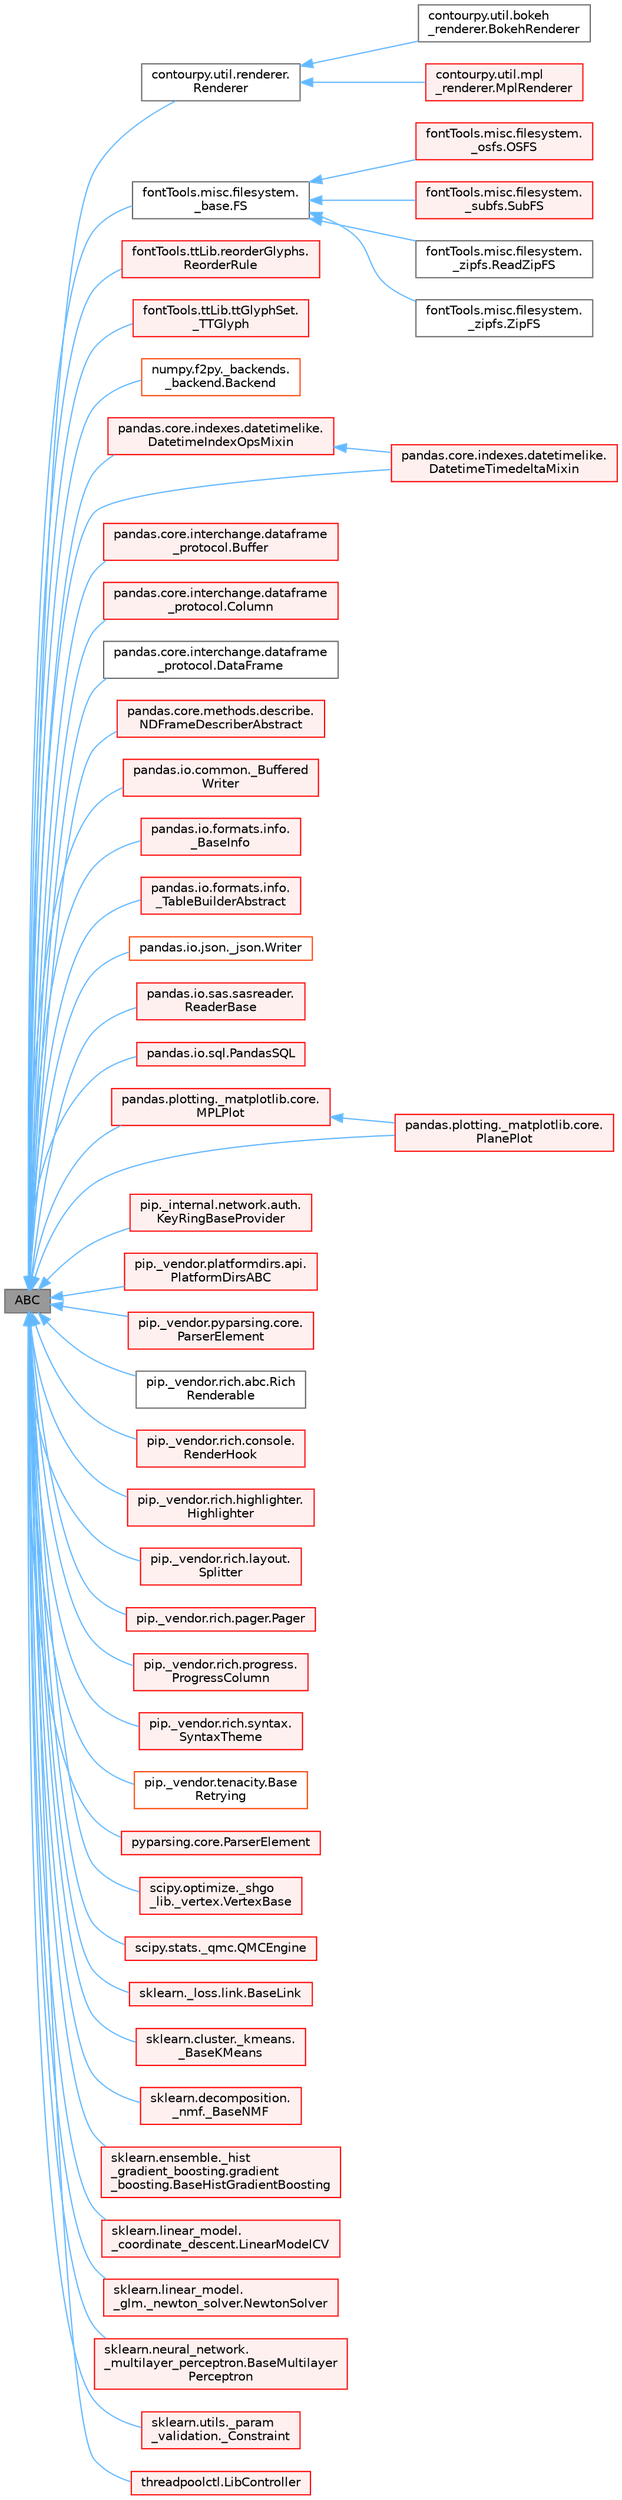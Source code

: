 digraph "ABC"
{
 // LATEX_PDF_SIZE
  bgcolor="transparent";
  edge [fontname=Helvetica,fontsize=10,labelfontname=Helvetica,labelfontsize=10];
  node [fontname=Helvetica,fontsize=10,shape=box,height=0.2,width=0.4];
  rankdir="LR";
  Node1 [id="Node000001",label="ABC",height=0.2,width=0.4,color="gray40", fillcolor="grey60", style="filled", fontcolor="black",tooltip=" "];
  Node1 -> Node2 [id="edge1_Node000001_Node000002",dir="back",color="steelblue1",style="solid",tooltip=" "];
  Node2 [id="Node000002",label="contourpy.util.renderer.\lRenderer",height=0.2,width=0.4,color="gray40", fillcolor="white", style="filled",URL="$d6/d14/classcontourpy_1_1util_1_1renderer_1_1Renderer.html",tooltip=" "];
  Node2 -> Node3 [id="edge2_Node000002_Node000003",dir="back",color="steelblue1",style="solid",tooltip=" "];
  Node3 [id="Node000003",label="contourpy.util.bokeh\l_renderer.BokehRenderer",height=0.2,width=0.4,color="gray40", fillcolor="white", style="filled",URL="$df/d4c/classcontourpy_1_1util_1_1bokeh__renderer_1_1BokehRenderer.html",tooltip=" "];
  Node2 -> Node4 [id="edge3_Node000002_Node000004",dir="back",color="steelblue1",style="solid",tooltip=" "];
  Node4 [id="Node000004",label="contourpy.util.mpl\l_renderer.MplRenderer",height=0.2,width=0.4,color="red", fillcolor="#FFF0F0", style="filled",URL="$d9/d0c/classcontourpy_1_1util_1_1mpl__renderer_1_1MplRenderer.html",tooltip=" "];
  Node1 -> Node7 [id="edge4_Node000001_Node000007",dir="back",color="steelblue1",style="solid",tooltip=" "];
  Node7 [id="Node000007",label="fontTools.misc.filesystem.\l_base.FS",height=0.2,width=0.4,color="gray40", fillcolor="white", style="filled",URL="$d9/d00/classfontTools_1_1misc_1_1filesystem_1_1__base_1_1FS.html",tooltip=" "];
  Node7 -> Node8 [id="edge5_Node000007_Node000008",dir="back",color="steelblue1",style="solid",tooltip=" "];
  Node8 [id="Node000008",label="fontTools.misc.filesystem.\l_osfs.OSFS",height=0.2,width=0.4,color="red", fillcolor="#FFF0F0", style="filled",URL="$de/d2a/classfontTools_1_1misc_1_1filesystem_1_1__osfs_1_1OSFS.html",tooltip=" "];
  Node7 -> Node11 [id="edge6_Node000007_Node000011",dir="back",color="steelblue1",style="solid",tooltip=" "];
  Node11 [id="Node000011",label="fontTools.misc.filesystem.\l_subfs.SubFS",height=0.2,width=0.4,color="red", fillcolor="#FFF0F0", style="filled",URL="$d4/d20/classfontTools_1_1misc_1_1filesystem_1_1__subfs_1_1SubFS.html",tooltip=" "];
  Node7 -> Node13 [id="edge7_Node000007_Node000013",dir="back",color="steelblue1",style="solid",tooltip=" "];
  Node13 [id="Node000013",label="fontTools.misc.filesystem.\l_zipfs.ReadZipFS",height=0.2,width=0.4,color="gray40", fillcolor="white", style="filled",URL="$d8/dbe/classfontTools_1_1misc_1_1filesystem_1_1__zipfs_1_1ReadZipFS.html",tooltip=" "];
  Node7 -> Node14 [id="edge8_Node000007_Node000014",dir="back",color="steelblue1",style="solid",tooltip=" "];
  Node14 [id="Node000014",label="fontTools.misc.filesystem.\l_zipfs.ZipFS",height=0.2,width=0.4,color="gray40", fillcolor="white", style="filled",URL="$d9/d3b/classfontTools_1_1misc_1_1filesystem_1_1__zipfs_1_1ZipFS.html",tooltip=" "];
  Node1 -> Node15 [id="edge9_Node000001_Node000015",dir="back",color="steelblue1",style="solid",tooltip=" "];
  Node15 [id="Node000015",label="fontTools.ttLib.reorderGlyphs.\lReorderRule",height=0.2,width=0.4,color="red", fillcolor="#FFF0F0", style="filled",URL="$db/d1e/classfontTools_1_1ttLib_1_1reorderGlyphs_1_1ReorderRule.html",tooltip=" "];
  Node1 -> Node18 [id="edge10_Node000001_Node000018",dir="back",color="steelblue1",style="solid",tooltip=" "];
  Node18 [id="Node000018",label="fontTools.ttLib.ttGlyphSet.\l_TTGlyph",height=0.2,width=0.4,color="red", fillcolor="#FFF0F0", style="filled",URL="$d3/d5f/classfontTools_1_1ttLib_1_1ttGlyphSet_1_1__TTGlyph.html",tooltip=" "];
  Node1 -> Node22 [id="edge11_Node000001_Node000022",dir="back",color="steelblue1",style="solid",tooltip=" "];
  Node22 [id="Node000022",label="numpy.f2py._backends.\l_backend.Backend",height=0.2,width=0.4,color="orangered", fillcolor="white", style="filled",URL="$d6/dd7/classnumpy_1_1f2py_1_1__backends_1_1__backend_1_1Backend.html",tooltip=" "];
  Node1 -> Node25 [id="edge12_Node000001_Node000025",dir="back",color="steelblue1",style="solid",tooltip=" "];
  Node25 [id="Node000025",label="pandas.core.indexes.datetimelike.\lDatetimeIndexOpsMixin",height=0.2,width=0.4,color="red", fillcolor="#FFF0F0", style="filled",URL="$d1/d7f/classpandas_1_1core_1_1indexes_1_1datetimelike_1_1DatetimeIndexOpsMixin.html",tooltip=" "];
  Node25 -> Node26 [id="edge13_Node000025_Node000026",dir="back",color="steelblue1",style="solid",tooltip=" "];
  Node26 [id="Node000026",label="pandas.core.indexes.datetimelike.\lDatetimeTimedeltaMixin",height=0.2,width=0.4,color="red", fillcolor="#FFF0F0", style="filled",URL="$d6/de2/classpandas_1_1core_1_1indexes_1_1datetimelike_1_1DatetimeTimedeltaMixin.html",tooltip=" "];
  Node1 -> Node26 [id="edge14_Node000001_Node000026",dir="back",color="steelblue1",style="solid",tooltip=" "];
  Node1 -> Node30 [id="edge15_Node000001_Node000030",dir="back",color="steelblue1",style="solid",tooltip=" "];
  Node30 [id="Node000030",label="pandas.core.interchange.dataframe\l_protocol.Buffer",height=0.2,width=0.4,color="red", fillcolor="#FFF0F0", style="filled",URL="$d0/d51/classpandas_1_1core_1_1interchange_1_1dataframe__protocol_1_1Buffer.html",tooltip=" "];
  Node1 -> Node33 [id="edge16_Node000001_Node000033",dir="back",color="steelblue1",style="solid",tooltip=" "];
  Node33 [id="Node000033",label="pandas.core.interchange.dataframe\l_protocol.Column",height=0.2,width=0.4,color="red", fillcolor="#FFF0F0", style="filled",URL="$d3/d08/classpandas_1_1core_1_1interchange_1_1dataframe__protocol_1_1Column.html",tooltip=" "];
  Node1 -> Node35 [id="edge17_Node000001_Node000035",dir="back",color="steelblue1",style="solid",tooltip=" "];
  Node35 [id="Node000035",label="pandas.core.interchange.dataframe\l_protocol.DataFrame",height=0.2,width=0.4,color="gray40", fillcolor="white", style="filled",URL="$d0/d4a/classpandas_1_1core_1_1interchange_1_1dataframe__protocol_1_1DataFrame.html",tooltip=" "];
  Node1 -> Node36 [id="edge18_Node000001_Node000036",dir="back",color="steelblue1",style="solid",tooltip=" "];
  Node36 [id="Node000036",label="pandas.core.methods.describe.\lNDFrameDescriberAbstract",height=0.2,width=0.4,color="red", fillcolor="#FFF0F0", style="filled",URL="$dc/d98/classpandas_1_1core_1_1methods_1_1describe_1_1NDFrameDescriberAbstract.html",tooltip=" "];
  Node1 -> Node39 [id="edge19_Node000001_Node000039",dir="back",color="steelblue1",style="solid",tooltip=" "];
  Node39 [id="Node000039",label="pandas.io.common._Buffered\lWriter",height=0.2,width=0.4,color="red", fillcolor="#FFF0F0", style="filled",URL="$d4/df2/classpandas_1_1io_1_1common_1_1__BufferedWriter.html",tooltip=" "];
  Node1 -> Node42 [id="edge20_Node000001_Node000042",dir="back",color="steelblue1",style="solid",tooltip=" "];
  Node42 [id="Node000042",label="pandas.io.formats.info.\l_BaseInfo",height=0.2,width=0.4,color="red", fillcolor="#FFF0F0", style="filled",URL="$d7/dca/classpandas_1_1io_1_1formats_1_1info_1_1__BaseInfo.html",tooltip=" "];
  Node1 -> Node45 [id="edge21_Node000001_Node000045",dir="back",color="steelblue1",style="solid",tooltip=" "];
  Node45 [id="Node000045",label="pandas.io.formats.info.\l_TableBuilderAbstract",height=0.2,width=0.4,color="red", fillcolor="#FFF0F0", style="filled",URL="$d4/d38/classpandas_1_1io_1_1formats_1_1info_1_1__TableBuilderAbstract.html",tooltip=" "];
  Node1 -> Node53 [id="edge22_Node000001_Node000053",dir="back",color="steelblue1",style="solid",tooltip=" "];
  Node53 [id="Node000053",label="pandas.io.json._json.Writer",height=0.2,width=0.4,color="orangered", fillcolor="white", style="filled",URL="$df/d3b/classpandas_1_1io_1_1json_1_1__json_1_1Writer.html",tooltip=" "];
  Node1 -> Node57 [id="edge23_Node000001_Node000057",dir="back",color="steelblue1",style="solid",tooltip=" "];
  Node57 [id="Node000057",label="pandas.io.sas.sasreader.\lReaderBase",height=0.2,width=0.4,color="red", fillcolor="#FFF0F0", style="filled",URL="$d9/db2/classpandas_1_1io_1_1sas_1_1sasreader_1_1ReaderBase.html",tooltip=" "];
  Node1 -> Node60 [id="edge24_Node000001_Node000060",dir="back",color="steelblue1",style="solid",tooltip=" "];
  Node60 [id="Node000060",label="pandas.io.sql.PandasSQL",height=0.2,width=0.4,color="red", fillcolor="#FFF0F0", style="filled",URL="$d9/da2/classpandas_1_1io_1_1sql_1_1PandasSQL.html",tooltip=" "];
  Node1 -> Node64 [id="edge25_Node000001_Node000064",dir="back",color="steelblue1",style="solid",tooltip=" "];
  Node64 [id="Node000064",label="pandas.plotting._matplotlib.core.\lMPLPlot",height=0.2,width=0.4,color="red", fillcolor="#FFF0F0", style="filled",URL="$d9/de5/classpandas_1_1plotting_1_1__matplotlib_1_1core_1_1MPLPlot.html",tooltip=" "];
  Node64 -> Node73 [id="edge26_Node000064_Node000073",dir="back",color="steelblue1",style="solid",tooltip=" "];
  Node73 [id="Node000073",label="pandas.plotting._matplotlib.core.\lPlanePlot",height=0.2,width=0.4,color="red", fillcolor="#FFF0F0", style="filled",URL="$d3/d1f/classpandas_1_1plotting_1_1__matplotlib_1_1core_1_1PlanePlot.html",tooltip=" "];
  Node1 -> Node73 [id="edge27_Node000001_Node000073",dir="back",color="steelblue1",style="solid",tooltip=" "];
  Node1 -> Node76 [id="edge28_Node000001_Node000076",dir="back",color="steelblue1",style="solid",tooltip=" "];
  Node76 [id="Node000076",label="pip._internal.network.auth.\lKeyRingBaseProvider",height=0.2,width=0.4,color="red", fillcolor="#FFF0F0", style="filled",URL="$d0/dba/classpip_1_1__internal_1_1network_1_1auth_1_1KeyRingBaseProvider.html",tooltip=" "];
  Node1 -> Node80 [id="edge29_Node000001_Node000080",dir="back",color="steelblue1",style="solid",tooltip=" "];
  Node80 [id="Node000080",label="pip._vendor.platformdirs.api.\lPlatformDirsABC",height=0.2,width=0.4,color="red", fillcolor="#FFF0F0", style="filled",URL="$d8/dc0/classpip_1_1__vendor_1_1platformdirs_1_1api_1_1PlatformDirsABC.html",tooltip=" "];
  Node1 -> Node85 [id="edge30_Node000001_Node000085",dir="back",color="steelblue1",style="solid",tooltip=" "];
  Node85 [id="Node000085",label="pip._vendor.pyparsing.core.\lParserElement",height=0.2,width=0.4,color="red", fillcolor="#FFF0F0", style="filled",URL="$d5/d51/classpip_1_1__vendor_1_1pyparsing_1_1core_1_1ParserElement.html",tooltip=" "];
  Node1 -> Node138 [id="edge31_Node000001_Node000138",dir="back",color="steelblue1",style="solid",tooltip=" "];
  Node138 [id="Node000138",label="pip._vendor.rich.abc.Rich\lRenderable",height=0.2,width=0.4,color="gray40", fillcolor="white", style="filled",URL="$da/d19/classpip_1_1__vendor_1_1rich_1_1abc_1_1RichRenderable.html",tooltip=" "];
  Node1 -> Node139 [id="edge32_Node000001_Node000139",dir="back",color="steelblue1",style="solid",tooltip=" "];
  Node139 [id="Node000139",label="pip._vendor.rich.console.\lRenderHook",height=0.2,width=0.4,color="red", fillcolor="#FFF0F0", style="filled",URL="$d1/dcb/classpip_1_1__vendor_1_1rich_1_1console_1_1RenderHook.html",tooltip=" "];
  Node1 -> Node141 [id="edge33_Node000001_Node000141",dir="back",color="steelblue1",style="solid",tooltip=" "];
  Node141 [id="Node000141",label="pip._vendor.rich.highlighter.\lHighlighter",height=0.2,width=0.4,color="red", fillcolor="#FFF0F0", style="filled",URL="$d8/d2e/classpip_1_1__vendor_1_1rich_1_1highlighter_1_1Highlighter.html",tooltip=" "];
  Node1 -> Node148 [id="edge34_Node000001_Node000148",dir="back",color="steelblue1",style="solid",tooltip=" "];
  Node148 [id="Node000148",label="pip._vendor.rich.layout.\lSplitter",height=0.2,width=0.4,color="red", fillcolor="#FFF0F0", style="filled",URL="$d6/d8a/classpip_1_1__vendor_1_1rich_1_1layout_1_1Splitter.html",tooltip=" "];
  Node1 -> Node151 [id="edge35_Node000001_Node000151",dir="back",color="steelblue1",style="solid",tooltip=" "];
  Node151 [id="Node000151",label="pip._vendor.rich.pager.Pager",height=0.2,width=0.4,color="red", fillcolor="#FFF0F0", style="filled",URL="$d4/d8b/classpip_1_1__vendor_1_1rich_1_1pager_1_1Pager.html",tooltip=" "];
  Node1 -> Node153 [id="edge36_Node000001_Node000153",dir="back",color="steelblue1",style="solid",tooltip=" "];
  Node153 [id="Node000153",label="pip._vendor.rich.progress.\lProgressColumn",height=0.2,width=0.4,color="red", fillcolor="#FFF0F0", style="filled",URL="$df/dd7/classpip_1_1__vendor_1_1rich_1_1progress_1_1ProgressColumn.html",tooltip=" "];
  Node1 -> Node166 [id="edge37_Node000001_Node000166",dir="back",color="steelblue1",style="solid",tooltip=" "];
  Node166 [id="Node000166",label="pip._vendor.rich.syntax.\lSyntaxTheme",height=0.2,width=0.4,color="red", fillcolor="#FFF0F0", style="filled",URL="$d5/da4/classpip_1_1__vendor_1_1rich_1_1syntax_1_1SyntaxTheme.html",tooltip=" "];
  Node1 -> Node169 [id="edge38_Node000001_Node000169",dir="back",color="steelblue1",style="solid",tooltip=" "];
  Node169 [id="Node000169",label="pip._vendor.tenacity.Base\lRetrying",height=0.2,width=0.4,color="orangered", fillcolor="white", style="filled",URL="$d8/d84/classpip_1_1__vendor_1_1tenacity_1_1BaseRetrying.html",tooltip=" "];
  Node1 -> Node173 [id="edge39_Node000001_Node000173",dir="back",color="steelblue1",style="solid",tooltip=" "];
  Node173 [id="Node000173",label="pyparsing.core.ParserElement",height=0.2,width=0.4,color="red", fillcolor="#FFF0F0", style="filled",URL="$d9/d94/classpyparsing_1_1core_1_1ParserElement.html",tooltip=" "];
  Node1 -> Node227 [id="edge40_Node000001_Node000227",dir="back",color="steelblue1",style="solid",tooltip=" "];
  Node227 [id="Node000227",label="scipy.optimize._shgo\l_lib._vertex.VertexBase",height=0.2,width=0.4,color="red", fillcolor="#FFF0F0", style="filled",URL="$d2/da6/classscipy_1_1optimize_1_1__shgo__lib_1_1__vertex_1_1VertexBase.html",tooltip=" "];
  Node1 -> Node231 [id="edge41_Node000001_Node000231",dir="back",color="steelblue1",style="solid",tooltip=" "];
  Node231 [id="Node000231",label="scipy.stats._qmc.QMCEngine",height=0.2,width=0.4,color="red", fillcolor="#FFF0F0", style="filled",URL="$d7/de6/classscipy_1_1stats_1_1__qmc_1_1QMCEngine.html",tooltip=" "];
  Node1 -> Node237 [id="edge42_Node000001_Node000237",dir="back",color="steelblue1",style="solid",tooltip=" "];
  Node237 [id="Node000237",label="sklearn._loss.link.BaseLink",height=0.2,width=0.4,color="red", fillcolor="#FFF0F0", style="filled",URL="$dc/d0a/classsklearn_1_1__loss_1_1link_1_1BaseLink.html",tooltip=" "];
  Node1 -> Node243 [id="edge43_Node000001_Node000243",dir="back",color="steelblue1",style="solid",tooltip=" "];
  Node243 [id="Node000243",label="sklearn.cluster._kmeans.\l_BaseKMeans",height=0.2,width=0.4,color="red", fillcolor="#FFF0F0", style="filled",URL="$df/d2d/classsklearn_1_1cluster_1_1__kmeans_1_1__BaseKMeans.html",tooltip=" "];
  Node1 -> Node247 [id="edge44_Node000001_Node000247",dir="back",color="steelblue1",style="solid",tooltip=" "];
  Node247 [id="Node000247",label="sklearn.decomposition.\l_nmf._BaseNMF",height=0.2,width=0.4,color="red", fillcolor="#FFF0F0", style="filled",URL="$de/d90/classsklearn_1_1decomposition_1_1__nmf_1_1__BaseNMF.html",tooltip=" "];
  Node1 -> Node250 [id="edge45_Node000001_Node000250",dir="back",color="steelblue1",style="solid",tooltip=" "];
  Node250 [id="Node000250",label="sklearn.ensemble._hist\l_gradient_boosting.gradient\l_boosting.BaseHistGradientBoosting",height=0.2,width=0.4,color="red", fillcolor="#FFF0F0", style="filled",URL="$d0/d2d/classsklearn_1_1ensemble_1_1__hist__gradient__boosting_1_1gradient__boosting_1_1BaseHistGradientBoosting.html",tooltip=" "];
  Node1 -> Node253 [id="edge46_Node000001_Node000253",dir="back",color="steelblue1",style="solid",tooltip=" "];
  Node253 [id="Node000253",label="sklearn.linear_model.\l_coordinate_descent.LinearModelCV",height=0.2,width=0.4,color="red", fillcolor="#FFF0F0", style="filled",URL="$d1/d60/classsklearn_1_1linear__model_1_1__coordinate__descent_1_1LinearModelCV.html",tooltip=" "];
  Node1 -> Node258 [id="edge47_Node000001_Node000258",dir="back",color="steelblue1",style="solid",tooltip=" "];
  Node258 [id="Node000258",label="sklearn.linear_model.\l_glm._newton_solver.NewtonSolver",height=0.2,width=0.4,color="red", fillcolor="#FFF0F0", style="filled",URL="$d4/d9e/classsklearn_1_1linear__model_1_1__glm_1_1__newton__solver_1_1NewtonSolver.html",tooltip=" "];
  Node1 -> Node260 [id="edge48_Node000001_Node000260",dir="back",color="steelblue1",style="solid",tooltip=" "];
  Node260 [id="Node000260",label="sklearn.neural_network.\l_multilayer_perceptron.BaseMultilayer\lPerceptron",height=0.2,width=0.4,color="red", fillcolor="#FFF0F0", style="filled",URL="$dc/d8a/classsklearn_1_1neural__network_1_1__multilayer__perceptron_1_1BaseMultilayerPerceptron.html",tooltip=" "];
  Node1 -> Node263 [id="edge49_Node000001_Node000263",dir="back",color="steelblue1",style="solid",tooltip=" "];
  Node263 [id="Node000263",label="sklearn.utils._param\l_validation._Constraint",height=0.2,width=0.4,color="red", fillcolor="#FFF0F0", style="filled",URL="$d9/d1b/classsklearn_1_1utils_1_1__param__validation_1_1__Constraint.html",tooltip=" "];
  Node1 -> Node281 [id="edge50_Node000001_Node000281",dir="back",color="steelblue1",style="solid",tooltip=" "];
  Node281 [id="Node000281",label="threadpoolctl.LibController",height=0.2,width=0.4,color="red", fillcolor="#FFF0F0", style="filled",URL="$d9/dcf/classthreadpoolctl_1_1LibController.html",tooltip=" "];
}
